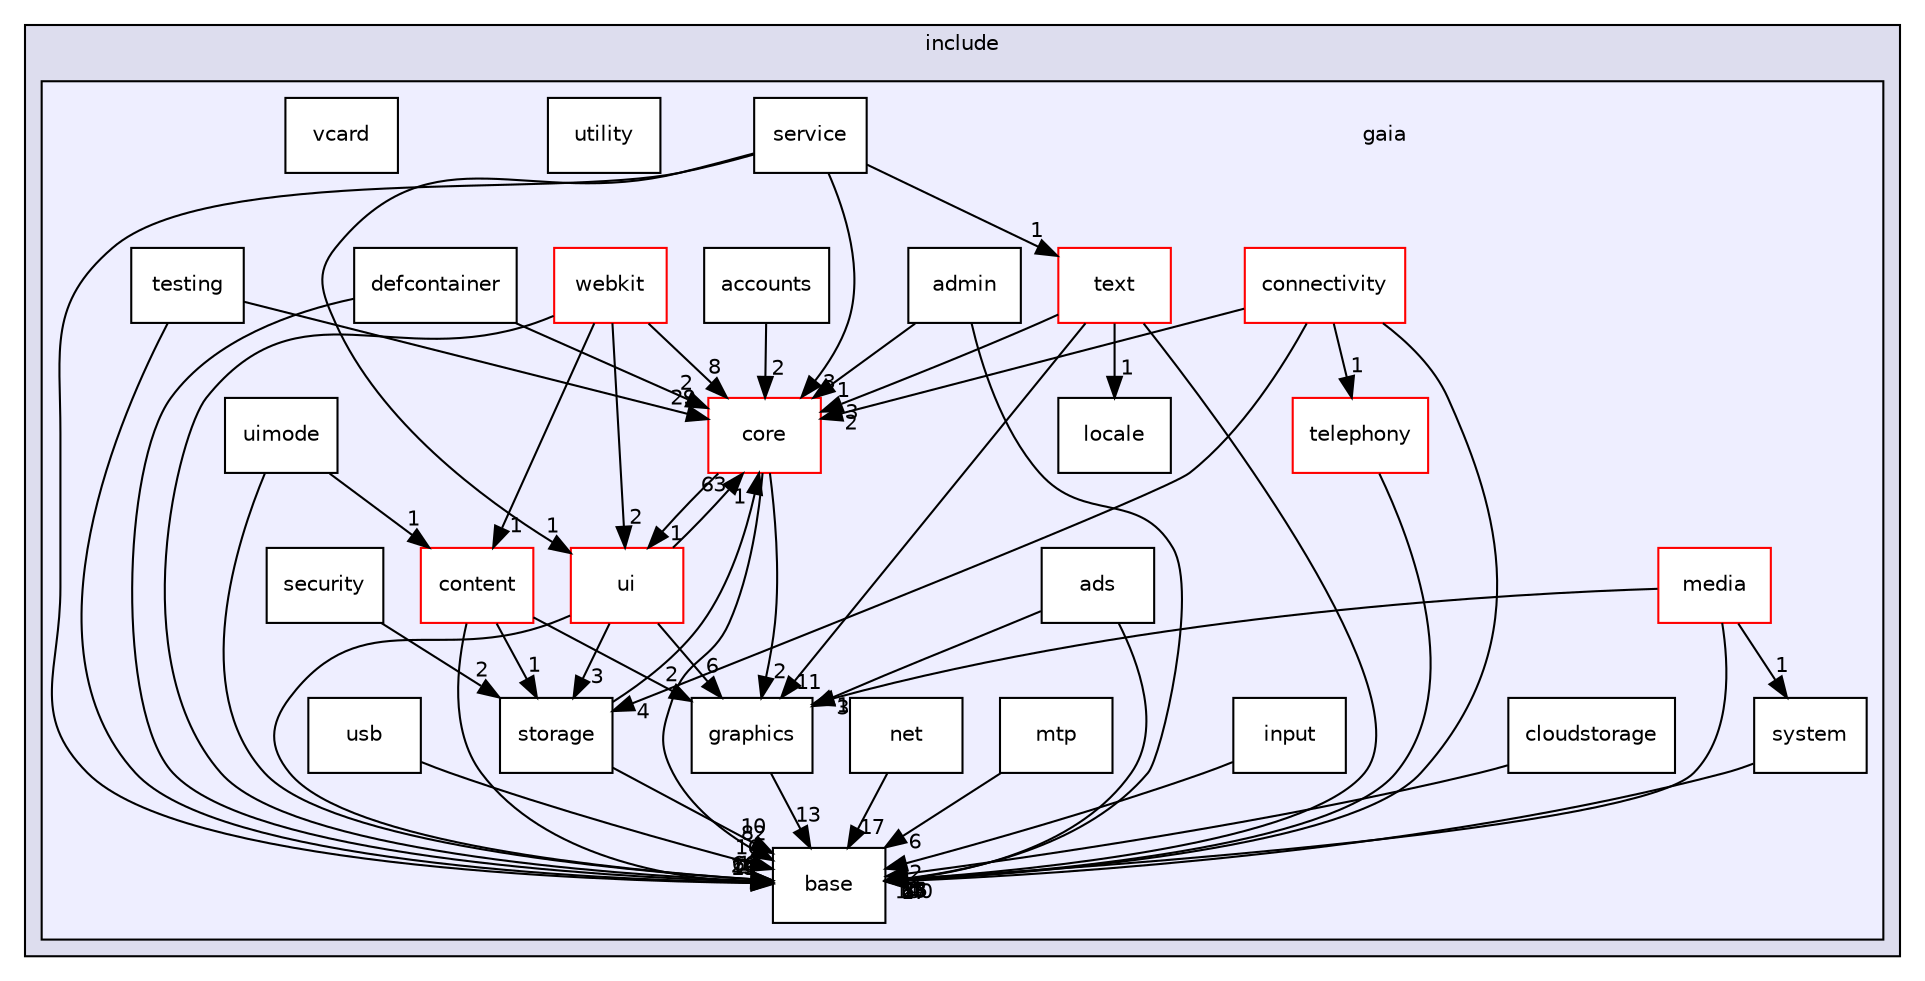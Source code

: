 digraph G {
  compound=true
  node [ fontsize="10", fontname="Helvetica"];
  edge [ labelfontsize="10", labelfontname="Helvetica"];
  subgraph clusterdir_f5a4bec0d15a4b7c4d0fd858ebd5efd3 {
    graph [ bgcolor="#ddddee", pencolor="black", label="include" fontname="Helvetica", fontsize="10", URL="dir_f5a4bec0d15a4b7c4d0fd858ebd5efd3.html"]
  subgraph clusterdir_1456e22c17612b474594c42fce5c0653 {
    graph [ bgcolor="#eeeeff", pencolor="black", label="" URL="dir_1456e22c17612b474594c42fce5c0653.html"];
    dir_1456e22c17612b474594c42fce5c0653 [shape=plaintext label="gaia"];
    dir_0371670124962d077bda0ee6eb96970c [shape=box label="accounts" color="black" fillcolor="white" style="filled" URL="dir_0371670124962d077bda0ee6eb96970c.html"];
    dir_a2a4e83474c4df5a316c7d21e2161018 [shape=box label="admin" color="black" fillcolor="white" style="filled" URL="dir_a2a4e83474c4df5a316c7d21e2161018.html"];
    dir_bd1ab1feb9bebd596a675e920594ce22 [shape=box label="ads" color="black" fillcolor="white" style="filled" URL="dir_bd1ab1feb9bebd596a675e920594ce22.html"];
    dir_96bebcbd622f6ba3e4502d519ed457a0 [shape=box label="base" color="black" fillcolor="white" style="filled" URL="dir_96bebcbd622f6ba3e4502d519ed457a0.html"];
    dir_fba7b8366457397a9b2a68147922ed0f [shape=box label="cloudstorage" color="black" fillcolor="white" style="filled" URL="dir_fba7b8366457397a9b2a68147922ed0f.html"];
    dir_b99e004ae81635e1f5f7317a998851cf [shape=box label="connectivity" color="red" fillcolor="white" style="filled" URL="dir_b99e004ae81635e1f5f7317a998851cf.html"];
    dir_6f7953980fb72ead198c46d660d3f2f2 [shape=box label="content" color="red" fillcolor="white" style="filled" URL="dir_6f7953980fb72ead198c46d660d3f2f2.html"];
    dir_18e718a92f1e56f596f9b4a710826a5a [shape=box label="core" color="red" fillcolor="white" style="filled" URL="dir_18e718a92f1e56f596f9b4a710826a5a.html"];
    dir_739258c2671a431f599ff36563e4266f [shape=box label="defcontainer" color="black" fillcolor="white" style="filled" URL="dir_739258c2671a431f599ff36563e4266f.html"];
    dir_0c8506a6a405175c36c5e275daf2614d [shape=box label="graphics" color="black" fillcolor="white" style="filled" URL="dir_0c8506a6a405175c36c5e275daf2614d.html"];
    dir_00704e5f48bae8be5b11184f42fdd86b [shape=box label="input" color="black" fillcolor="white" style="filled" URL="dir_00704e5f48bae8be5b11184f42fdd86b.html"];
    dir_4d7bb2b32880ce18d26580dd0e491192 [shape=box label="locale" color="black" fillcolor="white" style="filled" URL="dir_4d7bb2b32880ce18d26580dd0e491192.html"];
    dir_d4a8c3bdd8d02bae6e5b9f2a9a3028dd [shape=box label="media" color="red" fillcolor="white" style="filled" URL="dir_d4a8c3bdd8d02bae6e5b9f2a9a3028dd.html"];
    dir_cfbf8cf5ab61eea62f21741105c248dd [shape=box label="mtp" color="black" fillcolor="white" style="filled" URL="dir_cfbf8cf5ab61eea62f21741105c248dd.html"];
    dir_af2c516f6dcbe52e52ba2568c89a87d2 [shape=box label="net" color="black" fillcolor="white" style="filled" URL="dir_af2c516f6dcbe52e52ba2568c89a87d2.html"];
    dir_00c1195a6d6ceeec9cb37ed40204986a [shape=box label="security" color="black" fillcolor="white" style="filled" URL="dir_00c1195a6d6ceeec9cb37ed40204986a.html"];
    dir_44109765c64102451673bbfe151943cb [shape=box label="service" color="black" fillcolor="white" style="filled" URL="dir_44109765c64102451673bbfe151943cb.html"];
    dir_c9e39960ebe360ab739e60b68b6b53c1 [shape=box label="storage" color="black" fillcolor="white" style="filled" URL="dir_c9e39960ebe360ab739e60b68b6b53c1.html"];
    dir_756050ce3111a6bd6a8e774feab75a8d [shape=box label="system" color="black" fillcolor="white" style="filled" URL="dir_756050ce3111a6bd6a8e774feab75a8d.html"];
    dir_8f97b586653f692c1edc7cd0a6d9afd7 [shape=box label="telephony" color="red" fillcolor="white" style="filled" URL="dir_8f97b586653f692c1edc7cd0a6d9afd7.html"];
    dir_cb5373fd36ec2f06834ff0c9fa619735 [shape=box label="testing" color="black" fillcolor="white" style="filled" URL="dir_cb5373fd36ec2f06834ff0c9fa619735.html"];
    dir_b98b12586488ba5e0e939db14ac68880 [shape=box label="text" color="red" fillcolor="white" style="filled" URL="dir_b98b12586488ba5e0e939db14ac68880.html"];
    dir_8172b99120729303d882dab2771c72a0 [shape=box label="ui" color="red" fillcolor="white" style="filled" URL="dir_8172b99120729303d882dab2771c72a0.html"];
    dir_9fab210767dc0b301b3933fa5d500bee [shape=box label="uimode" color="black" fillcolor="white" style="filled" URL="dir_9fab210767dc0b301b3933fa5d500bee.html"];
    dir_feace7caa3ce3ac241ce5968c050e95f [shape=box label="usb" color="black" fillcolor="white" style="filled" URL="dir_feace7caa3ce3ac241ce5968c050e95f.html"];
    dir_25dedcae9410f2a6bd08fd189c512b20 [shape=box label="utility" color="black" fillcolor="white" style="filled" URL="dir_25dedcae9410f2a6bd08fd189c512b20.html"];
    dir_8416c574be590d9a0706ee974c477a42 [shape=box label="vcard" color="black" fillcolor="white" style="filled" URL="dir_8416c574be590d9a0706ee974c477a42.html"];
    dir_1c0210bcb73bcdbc921a83a53d26e4e1 [shape=box label="webkit" color="red" fillcolor="white" style="filled" URL="dir_1c0210bcb73bcdbc921a83a53d26e4e1.html"];
  }
  }
  dir_0c8506a6a405175c36c5e275daf2614d->dir_96bebcbd622f6ba3e4502d519ed457a0 [headlabel="13", labeldistance=1.5 headhref="dir_000036_000005.html"];
  dir_af2c516f6dcbe52e52ba2568c89a87d2->dir_96bebcbd622f6ba3e4502d519ed457a0 [headlabel="17", labeldistance=1.5 headhref="dir_000044_000005.html"];
  dir_756050ce3111a6bd6a8e774feab75a8d->dir_96bebcbd622f6ba3e4502d519ed457a0 [headlabel="17", labeldistance=1.5 headhref="dir_000031_000005.html"];
  dir_d4a8c3bdd8d02bae6e5b9f2a9a3028dd->dir_0c8506a6a405175c36c5e275daf2614d [headlabel="3", labeldistance=1.5 headhref="dir_000037_000036.html"];
  dir_d4a8c3bdd8d02bae6e5b9f2a9a3028dd->dir_756050ce3111a6bd6a8e774feab75a8d [headlabel="1", labeldistance=1.5 headhref="dir_000037_000031.html"];
  dir_d4a8c3bdd8d02bae6e5b9f2a9a3028dd->dir_96bebcbd622f6ba3e4502d519ed457a0 [headlabel="65", labeldistance=1.5 headhref="dir_000037_000005.html"];
  dir_1c0210bcb73bcdbc921a83a53d26e4e1->dir_6f7953980fb72ead198c46d660d3f2f2 [headlabel="1", labeldistance=1.5 headhref="dir_000045_000015.html"];
  dir_1c0210bcb73bcdbc921a83a53d26e4e1->dir_8172b99120729303d882dab2771c72a0 [headlabel="2", labeldistance=1.5 headhref="dir_000045_000055.html"];
  dir_1c0210bcb73bcdbc921a83a53d26e4e1->dir_18e718a92f1e56f596f9b4a710826a5a [headlabel="8", labeldistance=1.5 headhref="dir_000045_000019.html"];
  dir_1c0210bcb73bcdbc921a83a53d26e4e1->dir_96bebcbd622f6ba3e4502d519ed457a0 [headlabel="20", labeldistance=1.5 headhref="dir_000045_000005.html"];
  dir_739258c2671a431f599ff36563e4266f->dir_18e718a92f1e56f596f9b4a710826a5a [headlabel="2", labeldistance=1.5 headhref="dir_000035_000019.html"];
  dir_739258c2671a431f599ff36563e4266f->dir_96bebcbd622f6ba3e4502d519ed457a0 [headlabel="2", labeldistance=1.5 headhref="dir_000035_000005.html"];
  dir_6f7953980fb72ead198c46d660d3f2f2->dir_0c8506a6a405175c36c5e275daf2614d [headlabel="2", labeldistance=1.5 headhref="dir_000015_000036.html"];
  dir_6f7953980fb72ead198c46d660d3f2f2->dir_96bebcbd622f6ba3e4502d519ed457a0 [headlabel="11", labeldistance=1.5 headhref="dir_000015_000005.html"];
  dir_6f7953980fb72ead198c46d660d3f2f2->dir_c9e39960ebe360ab739e60b68b6b53c1 [headlabel="1", labeldistance=1.5 headhref="dir_000015_000048.html"];
  dir_b98b12586488ba5e0e939db14ac68880->dir_4d7bb2b32880ce18d26580dd0e491192 [headlabel="1", labeldistance=1.5 headhref="dir_000040_000039.html"];
  dir_b98b12586488ba5e0e939db14ac68880->dir_0c8506a6a405175c36c5e275daf2614d [headlabel="11", labeldistance=1.5 headhref="dir_000040_000036.html"];
  dir_b98b12586488ba5e0e939db14ac68880->dir_18e718a92f1e56f596f9b4a710826a5a [headlabel="3", labeldistance=1.5 headhref="dir_000040_000019.html"];
  dir_b98b12586488ba5e0e939db14ac68880->dir_96bebcbd622f6ba3e4502d519ed457a0 [headlabel="26", labeldistance=1.5 headhref="dir_000040_000005.html"];
  dir_feace7caa3ce3ac241ce5968c050e95f->dir_96bebcbd622f6ba3e4502d519ed457a0 [headlabel="16", labeldistance=1.5 headhref="dir_000061_000005.html"];
  dir_0371670124962d077bda0ee6eb96970c->dir_18e718a92f1e56f596f9b4a710826a5a [headlabel="2", labeldistance=1.5 headhref="dir_000002_000019.html"];
  dir_00704e5f48bae8be5b11184f42fdd86b->dir_96bebcbd622f6ba3e4502d519ed457a0 [headlabel="2", labeldistance=1.5 headhref="dir_000038_000005.html"];
  dir_8172b99120729303d882dab2771c72a0->dir_0c8506a6a405175c36c5e275daf2614d [headlabel="6", labeldistance=1.5 headhref="dir_000055_000036.html"];
  dir_8172b99120729303d882dab2771c72a0->dir_18e718a92f1e56f596f9b4a710826a5a [headlabel="63", labeldistance=1.5 headhref="dir_000055_000019.html"];
  dir_8172b99120729303d882dab2771c72a0->dir_96bebcbd622f6ba3e4502d519ed457a0 [headlabel="66", labeldistance=1.5 headhref="dir_000055_000005.html"];
  dir_8172b99120729303d882dab2771c72a0->dir_c9e39960ebe360ab739e60b68b6b53c1 [headlabel="3", labeldistance=1.5 headhref="dir_000055_000048.html"];
  dir_00c1195a6d6ceeec9cb37ed40204986a->dir_c9e39960ebe360ab739e60b68b6b53c1 [headlabel="2", labeldistance=1.5 headhref="dir_000046_000048.html"];
  dir_cb5373fd36ec2f06834ff0c9fa619735->dir_18e718a92f1e56f596f9b4a710826a5a [headlabel="29", labeldistance=1.5 headhref="dir_000051_000019.html"];
  dir_cb5373fd36ec2f06834ff0c9fa619735->dir_96bebcbd622f6ba3e4502d519ed457a0 [headlabel="13", labeldistance=1.5 headhref="dir_000051_000005.html"];
  dir_18e718a92f1e56f596f9b4a710826a5a->dir_0c8506a6a405175c36c5e275daf2614d [headlabel="2", labeldistance=1.5 headhref="dir_000019_000036.html"];
  dir_18e718a92f1e56f596f9b4a710826a5a->dir_8172b99120729303d882dab2771c72a0 [headlabel="1", labeldistance=1.5 headhref="dir_000019_000055.html"];
  dir_18e718a92f1e56f596f9b4a710826a5a->dir_96bebcbd622f6ba3e4502d519ed457a0 [headlabel="82", labeldistance=1.5 headhref="dir_000019_000005.html"];
  dir_fba7b8366457397a9b2a68147922ed0f->dir_96bebcbd622f6ba3e4502d519ed457a0 [headlabel="4", labeldistance=1.5 headhref="dir_000006_000005.html"];
  dir_b99e004ae81635e1f5f7317a998851cf->dir_18e718a92f1e56f596f9b4a710826a5a [headlabel="2", labeldistance=1.5 headhref="dir_000007_000019.html"];
  dir_b99e004ae81635e1f5f7317a998851cf->dir_96bebcbd622f6ba3e4502d519ed457a0 [headlabel="100", labeldistance=1.5 headhref="dir_000007_000005.html"];
  dir_b99e004ae81635e1f5f7317a998851cf->dir_8f97b586653f692c1edc7cd0a6d9afd7 [headlabel="1", labeldistance=1.5 headhref="dir_000007_000033.html"];
  dir_b99e004ae81635e1f5f7317a998851cf->dir_c9e39960ebe360ab739e60b68b6b53c1 [headlabel="4", labeldistance=1.5 headhref="dir_000007_000048.html"];
  dir_bd1ab1feb9bebd596a675e920594ce22->dir_0c8506a6a405175c36c5e275daf2614d [headlabel="1", labeldistance=1.5 headhref="dir_000004_000036.html"];
  dir_bd1ab1feb9bebd596a675e920594ce22->dir_96bebcbd622f6ba3e4502d519ed457a0 [headlabel="4", labeldistance=1.5 headhref="dir_000004_000005.html"];
  dir_9fab210767dc0b301b3933fa5d500bee->dir_6f7953980fb72ead198c46d660d3f2f2 [headlabel="1", labeldistance=1.5 headhref="dir_000060_000015.html"];
  dir_9fab210767dc0b301b3933fa5d500bee->dir_96bebcbd622f6ba3e4502d519ed457a0 [headlabel="1", labeldistance=1.5 headhref="dir_000060_000005.html"];
  dir_8f97b586653f692c1edc7cd0a6d9afd7->dir_96bebcbd622f6ba3e4502d519ed457a0 [headlabel="83", labeldistance=1.5 headhref="dir_000033_000005.html"];
  dir_a2a4e83474c4df5a316c7d21e2161018->dir_18e718a92f1e56f596f9b4a710826a5a [headlabel="1", labeldistance=1.5 headhref="dir_000003_000019.html"];
  dir_a2a4e83474c4df5a316c7d21e2161018->dir_96bebcbd622f6ba3e4502d519ed457a0 [headlabel="1", labeldistance=1.5 headhref="dir_000003_000005.html"];
  dir_cfbf8cf5ab61eea62f21741105c248dd->dir_96bebcbd622f6ba3e4502d519ed457a0 [headlabel="6", labeldistance=1.5 headhref="dir_000043_000005.html"];
  dir_44109765c64102451673bbfe151943cb->dir_b98b12586488ba5e0e939db14ac68880 [headlabel="1", labeldistance=1.5 headhref="dir_000047_000040.html"];
  dir_44109765c64102451673bbfe151943cb->dir_8172b99120729303d882dab2771c72a0 [headlabel="1", labeldistance=1.5 headhref="dir_000047_000055.html"];
  dir_44109765c64102451673bbfe151943cb->dir_18e718a92f1e56f596f9b4a710826a5a [headlabel="3", labeldistance=1.5 headhref="dir_000047_000019.html"];
  dir_44109765c64102451673bbfe151943cb->dir_96bebcbd622f6ba3e4502d519ed457a0 [headlabel="13", labeldistance=1.5 headhref="dir_000047_000005.html"];
  dir_c9e39960ebe360ab739e60b68b6b53c1->dir_18e718a92f1e56f596f9b4a710826a5a [headlabel="1", labeldistance=1.5 headhref="dir_000048_000019.html"];
  dir_c9e39960ebe360ab739e60b68b6b53c1->dir_96bebcbd622f6ba3e4502d519ed457a0 [headlabel="10", labeldistance=1.5 headhref="dir_000048_000005.html"];
}
